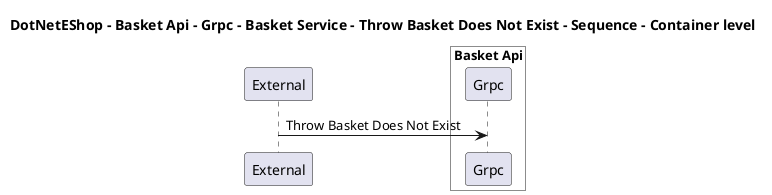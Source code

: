 @startuml

title DotNetEShop - Basket Api - Grpc - Basket Service - Throw Basket Does Not Exist - Sequence - Container level

participant "External" as C4InterFlow.SoftwareSystems.ExternalSystem

box "Basket Api" #White
    participant "Grpc" as DotNetEShop.SoftwareSystems.BasketApi.Containers.Grpc
end box


C4InterFlow.SoftwareSystems.ExternalSystem -> DotNetEShop.SoftwareSystems.BasketApi.Containers.Grpc : Throw Basket Does Not Exist


@enduml
